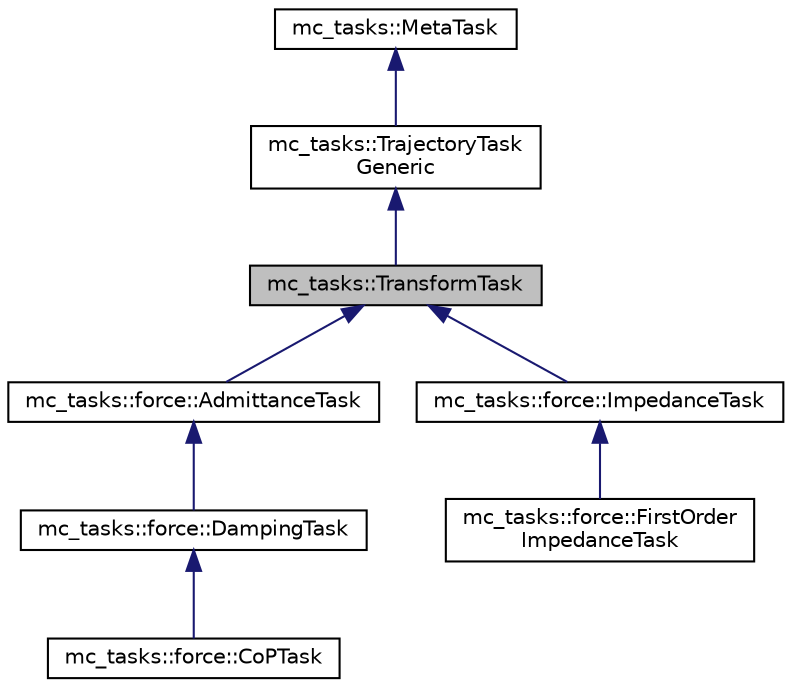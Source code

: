 digraph "mc_tasks::TransformTask"
{
 // INTERACTIVE_SVG=YES
  edge [fontname="Helvetica",fontsize="10",labelfontname="Helvetica",labelfontsize="10"];
  node [fontname="Helvetica",fontsize="10",shape=record];
  Node0 [label="mc_tasks::TransformTask",height=0.2,width=0.4,color="black", fillcolor="grey75", style="filled", fontcolor="black"];
  Node1 -> Node0 [dir="back",color="midnightblue",fontsize="10",style="solid",fontname="Helvetica"];
  Node1 [label="mc_tasks::TrajectoryTask\lGeneric",height=0.2,width=0.4,color="black", fillcolor="white", style="filled",URL="$structmc__tasks_1_1TrajectoryTaskGeneric.html",tooltip="Generic wrapper for a trajectory dynamic over an error function. "];
  Node2 -> Node1 [dir="back",color="midnightblue",fontsize="10",style="solid",fontname="Helvetica"];
  Node2 [label="mc_tasks::MetaTask",height=0.2,width=0.4,color="black", fillcolor="white", style="filled",URL="$structmc__tasks_1_1MetaTask.html",tooltip="Represents a generic task. "];
  Node0 -> Node3 [dir="back",color="midnightblue",fontsize="10",style="solid",fontname="Helvetica"];
  Node3 [label="mc_tasks::force::AdmittanceTask",height=0.2,width=0.4,color="black", fillcolor="white", style="filled",URL="$structmc__tasks_1_1force_1_1AdmittanceTask.html",tooltip="Hybrid position-force control on a contacting end-effector. "];
  Node3 -> Node4 [dir="back",color="midnightblue",fontsize="10",style="solid",fontname="Helvetica"];
  Node4 [label="mc_tasks::force::DampingTask",height=0.2,width=0.4,color="black", fillcolor="white", style="filled",URL="$structmc__tasks_1_1force_1_1DampingTask.html",tooltip="Hybrid position-force control on a contacting end-effector. "];
  Node4 -> Node5 [dir="back",color="midnightblue",fontsize="10",style="solid",fontname="Helvetica"];
  Node5 [label="mc_tasks::force::CoPTask",height=0.2,width=0.4,color="black", fillcolor="white", style="filled",URL="$structmc__tasks_1_1force_1_1CoPTask.html",tooltip="Track center-of-pressure (CoP) references at contact. "];
  Node0 -> Node6 [dir="back",color="midnightblue",fontsize="10",style="solid",fontname="Helvetica"];
  Node6 [label="mc_tasks::force::ImpedanceTask",height=0.2,width=0.4,color="black", fillcolor="white", style="filled",URL="$structmc__tasks_1_1force_1_1ImpedanceTask.html",tooltip="Impedance control of the end-effector. "];
  Node6 -> Node7 [dir="back",color="midnightblue",fontsize="10",style="solid",fontname="Helvetica"];
  Node7 [label="mc_tasks::force::FirstOrder\lImpedanceTask",height=0.2,width=0.4,color="black", fillcolor="white", style="filled",URL="$structmc__tasks_1_1force_1_1FirstOrderImpedanceTask.html",tooltip="Impedance-based damping control of the end-effector. "];
}
